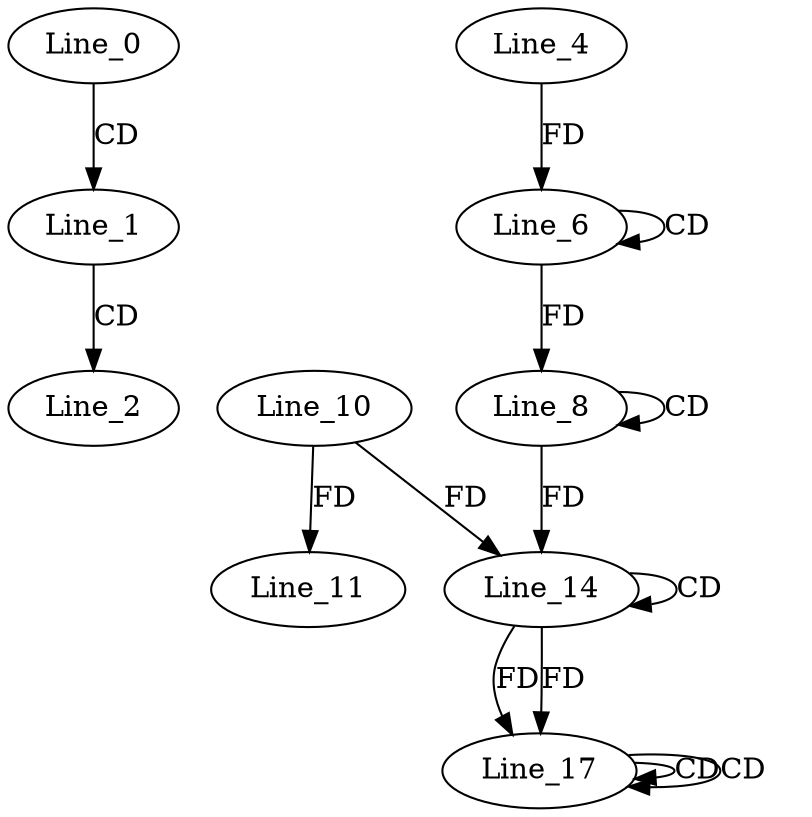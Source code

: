 digraph G {
  Line_0;
  Line_1;
  Line_2;
  Line_6;
  Line_6;
  Line_4;
  Line_6;
  Line_8;
  Line_8;
  Line_10;
  Line_11;
  Line_14;
  Line_14;
  Line_17;
  Line_17;
  Line_17;
  Line_17;
  Line_0 -> Line_1 [ label="CD" ];
  Line_1 -> Line_2 [ label="CD" ];
  Line_6 -> Line_6 [ label="CD" ];
  Line_4 -> Line_6 [ label="FD" ];
  Line_8 -> Line_8 [ label="CD" ];
  Line_6 -> Line_8 [ label="FD" ];
  Line_10 -> Line_11 [ label="FD" ];
  Line_14 -> Line_14 [ label="CD" ];
  Line_8 -> Line_14 [ label="FD" ];
  Line_10 -> Line_14 [ label="FD" ];
  Line_14 -> Line_17 [ label="FD" ];
  Line_17 -> Line_17 [ label="CD" ];
  Line_14 -> Line_17 [ label="FD" ];
  Line_17 -> Line_17 [ label="CD" ];
}
